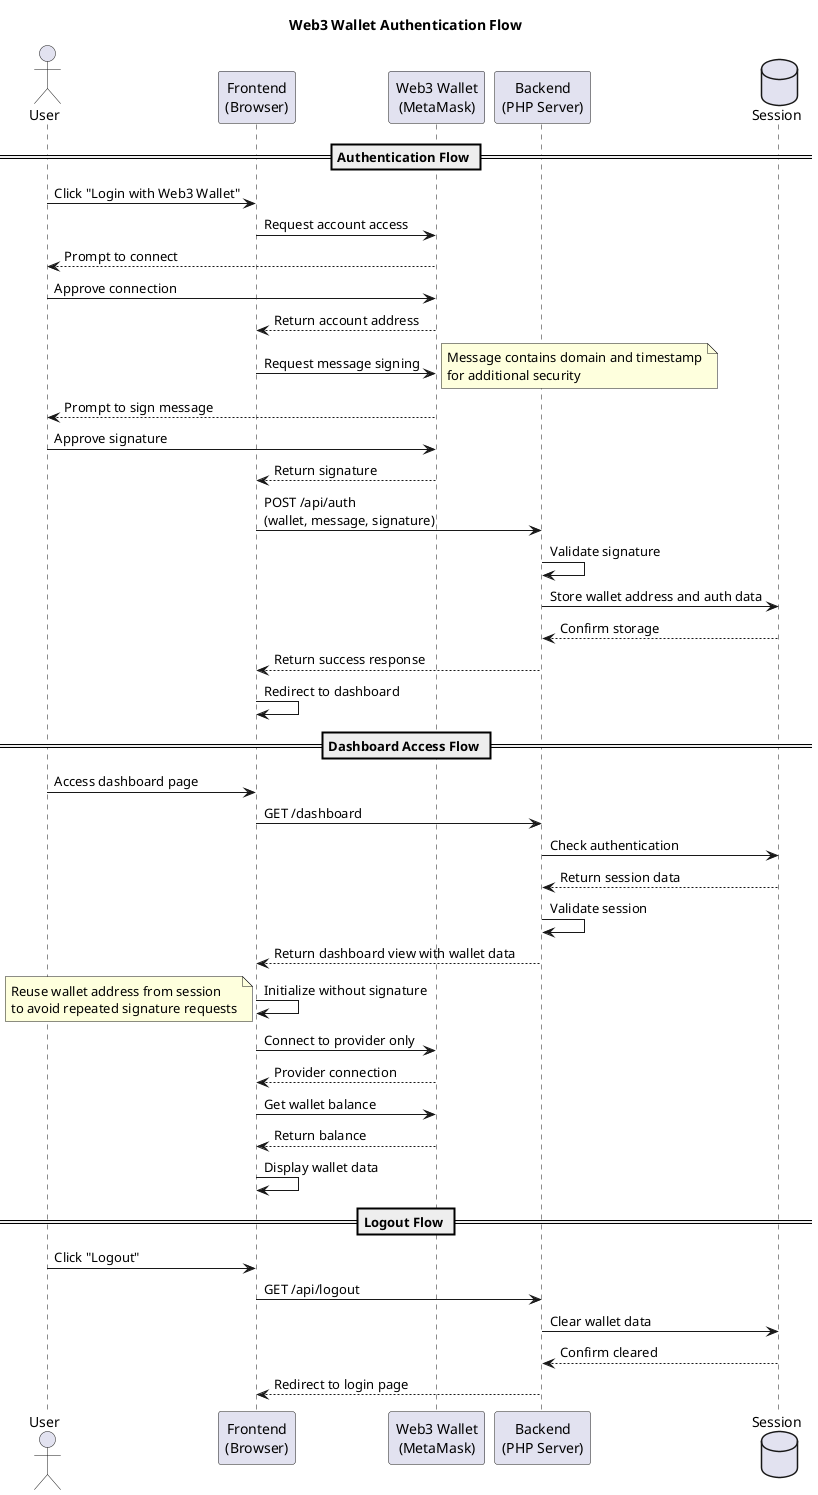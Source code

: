 @startuml Web3 Authentication Flow
title Web3 Wallet Authentication Flow

actor User
participant "Frontend\n(Browser)" as Frontend
participant "Web3 Wallet\n(MetaMask)" as Wallet
participant "Backend\n(PHP Server)" as Backend
database "Session" as Session

== Authentication Flow ==

User -> Frontend: Click "Login with Web3 Wallet"
Frontend -> Wallet: Request account access
Wallet --> User: Prompt to connect
User -> Wallet: Approve connection
Wallet --> Frontend: Return account address

Frontend -> Wallet: Request message signing
note right
  Message contains domain and timestamp
  for additional security
end note
Wallet --> User: Prompt to sign message
User -> Wallet: Approve signature
Wallet --> Frontend: Return signature

Frontend -> Backend: POST /api/auth\n(wallet, message, signature)
Backend -> Backend: Validate signature
Backend -> Session: Store wallet address and auth data
Session --> Backend: Confirm storage
Backend --> Frontend: Return success response

Frontend -> Frontend: Redirect to dashboard

== Dashboard Access Flow ==

User -> Frontend: Access dashboard page
Frontend -> Backend: GET /dashboard
Backend -> Session: Check authentication
Session --> Backend: Return session data
Backend -> Backend: Validate session
Backend --> Frontend: Return dashboard view with wallet data

Frontend -> Frontend: Initialize without signature
note left
  Reuse wallet address from session
  to avoid repeated signature requests
end note
Frontend -> Wallet: Connect to provider only
Wallet --> Frontend: Provider connection
Frontend -> Wallet: Get wallet balance
Wallet --> Frontend: Return balance
Frontend -> Frontend: Display wallet data

== Logout Flow ==

User -> Frontend: Click "Logout"
Frontend -> Backend: GET /api/logout
Backend -> Session: Clear wallet data
Session --> Backend: Confirm cleared
Backend --> Frontend: Redirect to login page

@enduml

